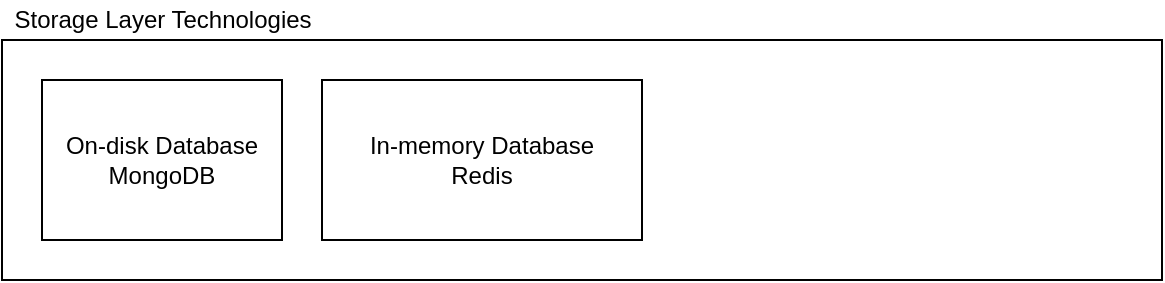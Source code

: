 <mxfile version="12.9.3" type="device"><diagram id="6ett2c1C0ESKFEEs_N5h" name="Page-1"><mxGraphModel dx="1178" dy="1850" grid="1" gridSize="10" guides="1" tooltips="1" connect="1" arrows="1" fold="1" page="1" pageScale="1" pageWidth="827" pageHeight="1169" math="0" shadow="0"><root><mxCell id="0"/><mxCell id="1" parent="0"/><mxCell id="eBlPrf8dNCr9dhg7e-iZ-48" value="" style="rounded=0;whiteSpace=wrap;html=1;" parent="1" vertex="1"><mxGeometry x="80" y="-1100" width="580" height="120" as="geometry"/></mxCell><mxCell id="eBlPrf8dNCr9dhg7e-iZ-49" value="Storage Layer Technologies" style="text;html=1;align=center;verticalAlign=middle;resizable=0;points=[];autosize=1;" parent="1" vertex="1"><mxGeometry x="80" y="-1120" width="160" height="20" as="geometry"/></mxCell><mxCell id="eBlPrf8dNCr9dhg7e-iZ-51" value="On-disk Database&lt;br&gt;MongoDB" style="rounded=0;whiteSpace=wrap;html=1;" parent="1" vertex="1"><mxGeometry x="100" y="-1080" width="120" height="80" as="geometry"/></mxCell><mxCell id="eBlPrf8dNCr9dhg7e-iZ-54" value="In-memory Database&lt;br&gt;Redis" style="rounded=0;whiteSpace=wrap;html=1;" parent="1" vertex="1"><mxGeometry x="240" y="-1080" width="160" height="80" as="geometry"/></mxCell></root></mxGraphModel></diagram></mxfile>